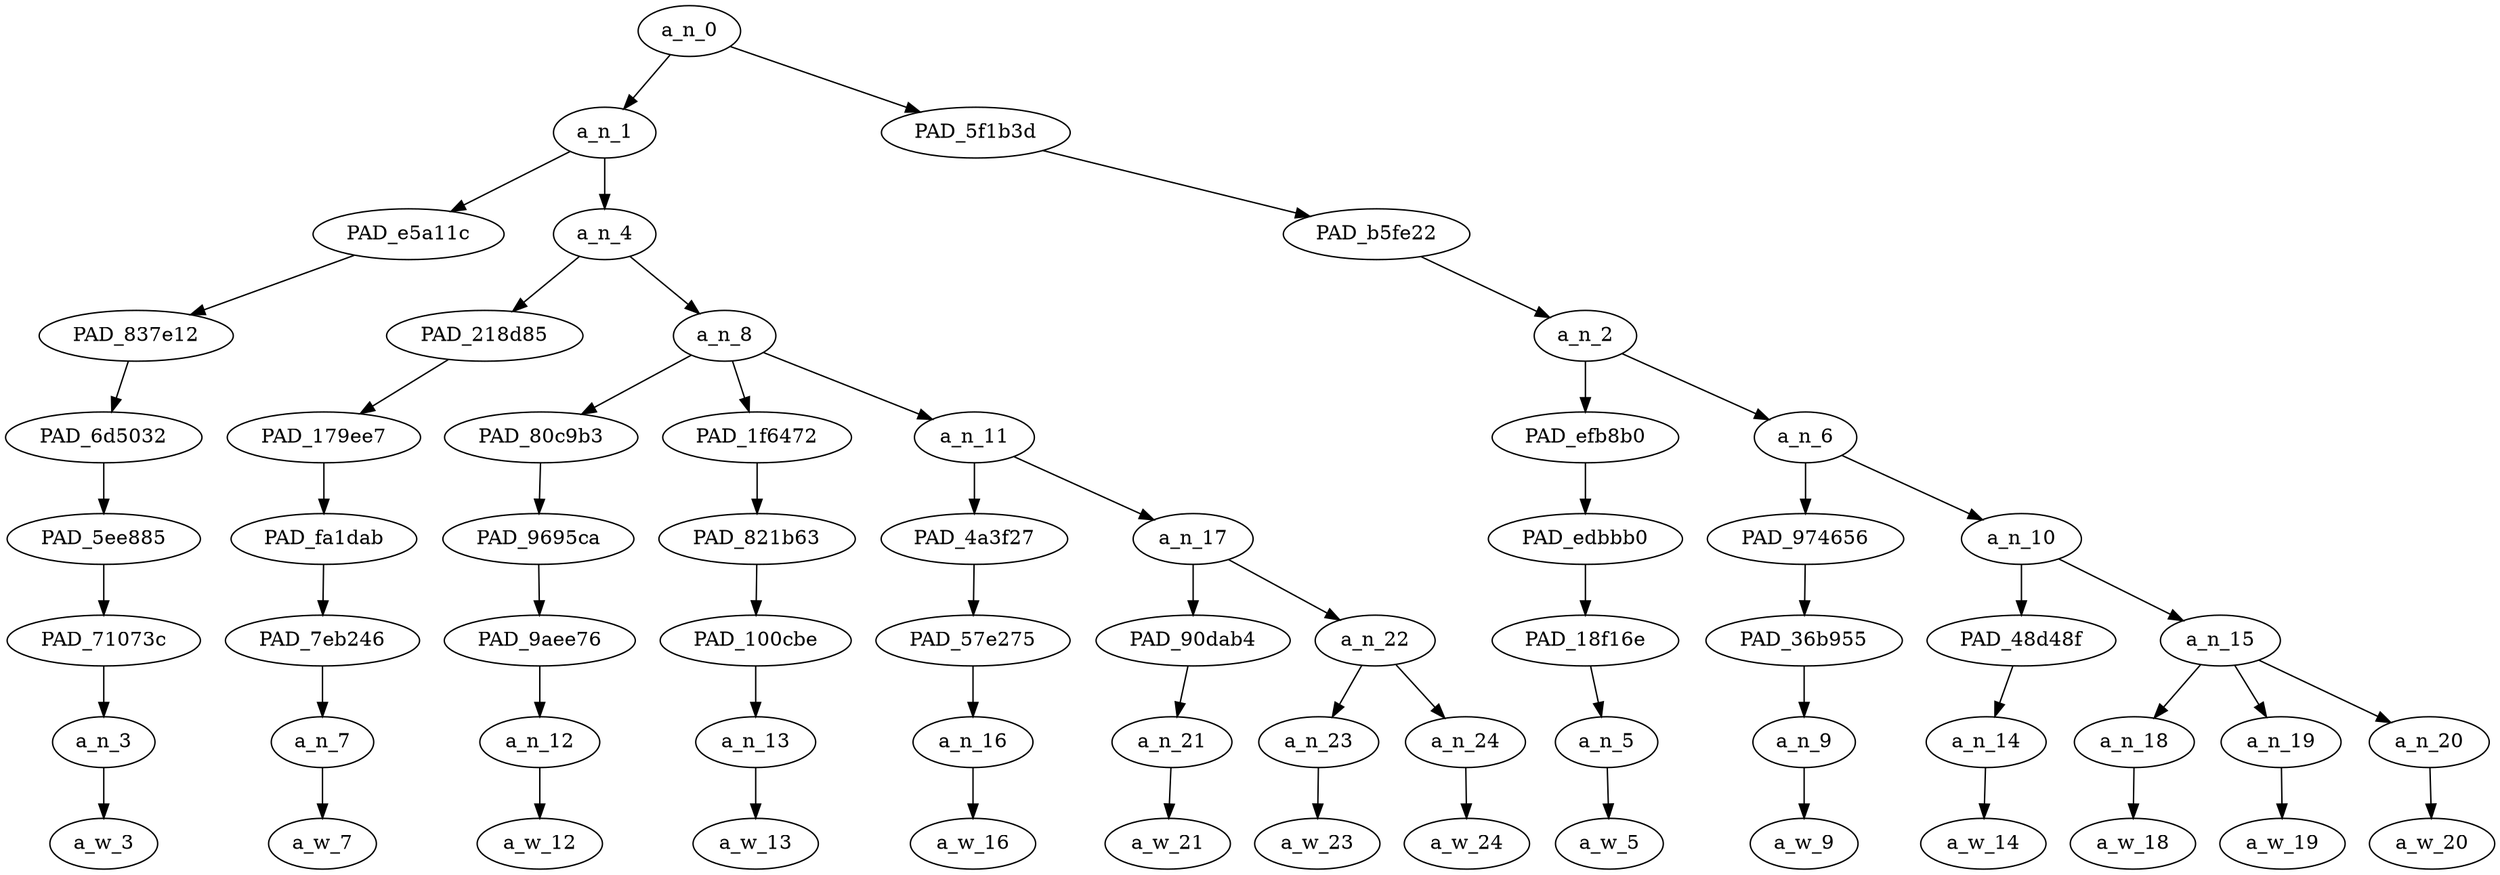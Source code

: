 strict digraph "" {
	a_n_0	[div_dir=1,
		index=0,
		level=8,
		pos="5.286458333333333,8!",
		text_span="[0, 1, 2, 3, 4, 5, 6, 7, 8, 9, 10, 11, 12, 13]",
		value=1.00000000];
	a_n_1	[div_dir=1,
		index=0,
		level=7,
		pos="1.5729166666666667,7!",
		text_span="[0, 1, 2, 3, 4, 5, 6, 7]",
		value=0.73948038];
	a_n_0 -> a_n_1;
	PAD_5f1b3d	[div_dir=1,
		index=1,
		level=7,
		pos="9.0,7!",
		text_span="[8, 9, 10, 11, 12, 13]",
		value=0.26034595];
	a_n_0 -> PAD_5f1b3d;
	PAD_e5a11c	[div_dir=-1,
		index=0,
		level=6,
		pos="0.0,6!",
		text_span="[0]",
		value=0.06028646];
	a_n_1 -> PAD_e5a11c;
	a_n_4	[div_dir=1,
		index=1,
		level=6,
		pos="3.1458333333333335,6!",
		text_span="[1, 2, 3, 4, 5, 6, 7]",
		value=0.67914312];
	a_n_1 -> a_n_4;
	PAD_837e12	[div_dir=-1,
		index=0,
		level=5,
		pos="0.0,5!",
		text_span="[0]",
		value=0.06028646];
	PAD_e5a11c -> PAD_837e12;
	PAD_6d5032	[div_dir=-1,
		index=0,
		level=4,
		pos="0.0,4!",
		text_span="[0]",
		value=0.06028646];
	PAD_837e12 -> PAD_6d5032;
	PAD_5ee885	[div_dir=-1,
		index=0,
		level=3,
		pos="0.0,3!",
		text_span="[0]",
		value=0.06028646];
	PAD_6d5032 -> PAD_5ee885;
	PAD_71073c	[div_dir=-1,
		index=0,
		level=2,
		pos="0.0,2!",
		text_span="[0]",
		value=0.06028646];
	PAD_5ee885 -> PAD_71073c;
	a_n_3	[div_dir=-1,
		index=0,
		level=1,
		pos="0.0,1!",
		text_span="[0]",
		value=0.06028646];
	PAD_71073c -> a_n_3;
	a_w_3	[div_dir=0,
		index=0,
		level=0,
		pos="0,0!",
		text_span="[0]",
		value=because];
	a_n_3 -> a_w_3;
	PAD_218d85	[div_dir=1,
		index=1,
		level=5,
		pos="1.0,5!",
		text_span="[1]",
		value=0.06105763];
	a_n_4 -> PAD_218d85;
	a_n_8	[div_dir=1,
		index=2,
		level=5,
		pos="5.291666666666667,5!",
		text_span="[2, 3, 4, 5, 6, 7]",
		value=0.61797209];
	a_n_4 -> a_n_8;
	PAD_179ee7	[div_dir=1,
		index=1,
		level=4,
		pos="1.0,4!",
		text_span="[1]",
		value=0.06105763];
	PAD_218d85 -> PAD_179ee7;
	PAD_fa1dab	[div_dir=1,
		index=1,
		level=3,
		pos="1.0,3!",
		text_span="[1]",
		value=0.06105763];
	PAD_179ee7 -> PAD_fa1dab;
	PAD_7eb246	[div_dir=1,
		index=1,
		level=2,
		pos="1.0,2!",
		text_span="[1]",
		value=0.06105763];
	PAD_fa1dab -> PAD_7eb246;
	a_n_7	[div_dir=1,
		index=1,
		level=1,
		pos="1.0,1!",
		text_span="[1]",
		value=0.06105763];
	PAD_7eb246 -> a_n_7;
	a_w_7	[div_dir=0,
		index=1,
		level=0,
		pos="1,0!",
		text_span="[1]",
		value=e];
	a_n_7 -> a_w_7;
	PAD_80c9b3	[div_dir=1,
		index=3,
		level=4,
		pos="6.0,4!",
		text_span="[6]",
		value=0.04995265];
	a_n_8 -> PAD_80c9b3;
	PAD_1f6472	[div_dir=-1,
		index=4,
		level=4,
		pos="7.0,4!",
		text_span="[7]",
		value=0.06645366];
	a_n_8 -> PAD_1f6472;
	a_n_11	[div_dir=1,
		index=2,
		level=4,
		pos="2.875,4!",
		text_span="[2, 3, 4, 5]",
		value=0.50148283];
	a_n_8 -> a_n_11;
	PAD_9695ca	[div_dir=1,
		index=4,
		level=3,
		pos="6.0,3!",
		text_span="[6]",
		value=0.04995265];
	PAD_80c9b3 -> PAD_9695ca;
	PAD_9aee76	[div_dir=1,
		index=5,
		level=2,
		pos="6.0,2!",
		text_span="[6]",
		value=0.04995265];
	PAD_9695ca -> PAD_9aee76;
	a_n_12	[div_dir=1,
		index=6,
		level=1,
		pos="6.0,1!",
		text_span="[6]",
		value=0.04995265];
	PAD_9aee76 -> a_n_12;
	a_w_12	[div_dir=0,
		index=6,
		level=0,
		pos="6,0!",
		text_span="[6]",
		value=and];
	a_n_12 -> a_w_12;
	PAD_821b63	[div_dir=-1,
		index=5,
		level=3,
		pos="7.0,3!",
		text_span="[7]",
		value=0.06645366];
	PAD_1f6472 -> PAD_821b63;
	PAD_100cbe	[div_dir=-1,
		index=6,
		level=2,
		pos="7.0,2!",
		text_span="[7]",
		value=0.06645366];
	PAD_821b63 -> PAD_100cbe;
	a_n_13	[div_dir=-1,
		index=7,
		level=1,
		pos="7.0,1!",
		text_span="[7]",
		value=0.06645366];
	PAD_100cbe -> a_n_13;
	a_w_13	[div_dir=0,
		index=7,
		level=0,
		pos="7,0!",
		text_span="[7]",
		value=f];
	a_n_13 -> a_w_13;
	PAD_4a3f27	[div_dir=1,
		index=2,
		level=3,
		pos="2.0,3!",
		text_span="[2]",
		value=0.05793577];
	a_n_11 -> PAD_4a3f27;
	a_n_17	[div_dir=-1,
		index=3,
		level=3,
		pos="3.75,3!",
		text_span="[3, 4, 5]",
		value=0.44352064];
	a_n_11 -> a_n_17;
	PAD_57e275	[div_dir=1,
		index=2,
		level=2,
		pos="2.0,2!",
		text_span="[2]",
		value=0.05793577];
	PAD_4a3f27 -> PAD_57e275;
	a_n_16	[div_dir=1,
		index=2,
		level=1,
		pos="2.0,1!",
		text_span="[2]",
		value=0.05793577];
	PAD_57e275 -> a_n_16;
	a_w_16	[div_dir=0,
		index=2,
		level=0,
		pos="2,0!",
		text_span="[2]",
		value=should];
	a_n_16 -> a_w_16;
	PAD_90dab4	[div_dir=1,
		index=3,
		level=2,
		pos="3.0,2!",
		text_span="[3]",
		value=0.06109206];
	a_n_17 -> PAD_90dab4;
	a_n_22	[div_dir=-1,
		index=4,
		level=2,
		pos="4.5,2!",
		text_span="[4, 5]",
		value=0.38233827];
	a_n_17 -> a_n_22;
	a_n_21	[div_dir=1,
		index=3,
		level=1,
		pos="3.0,1!",
		text_span="[3]",
		value=0.06109206];
	PAD_90dab4 -> a_n_21;
	a_w_21	[div_dir=0,
		index=3,
		level=0,
		pos="3,0!",
		text_span="[3]",
		value=have];
	a_n_21 -> a_w_21;
	a_n_23	[div_dir=-1,
		index=4,
		level=1,
		pos="4.0,1!",
		text_span="[4]",
		value=0.17003461];
	a_n_22 -> a_n_23;
	a_n_24	[div_dir=1,
		index=5,
		level=1,
		pos="5.0,1!",
		text_span="[5]",
		value=0.21217819];
	a_n_22 -> a_n_24;
	a_w_23	[div_dir=0,
		index=4,
		level=0,
		pos="4,0!",
		text_span="[4]",
		value=bee];
	a_n_23 -> a_w_23;
	a_w_24	[div_dir=0,
		index=5,
		level=0,
		pos="5,0!",
		text_span="[5]",
		value=asians];
	a_n_24 -> a_w_24;
	PAD_b5fe22	[div_dir=1,
		index=2,
		level=6,
		pos="9.0,6!",
		text_span="[8, 9, 10, 11, 12, 13]",
		value=0.26034595];
	PAD_5f1b3d -> PAD_b5fe22;
	a_n_2	[div_dir=1,
		index=3,
		level=5,
		pos="9.0,5!",
		text_span="[8, 9, 10, 11, 12, 13]",
		value=0.26034595];
	PAD_b5fe22 -> a_n_2;
	PAD_efb8b0	[div_dir=1,
		index=5,
		level=4,
		pos="8.0,4!",
		text_span="[8]",
		value=0.04913192];
	a_n_2 -> PAD_efb8b0;
	a_n_6	[div_dir=1,
		index=6,
		level=4,
		pos="10.0,4!",
		text_span="[9, 10, 11, 12, 13]",
		value=0.21100191];
	a_n_2 -> a_n_6;
	PAD_edbbb0	[div_dir=1,
		index=6,
		level=3,
		pos="8.0,3!",
		text_span="[8]",
		value=0.04913192];
	PAD_efb8b0 -> PAD_edbbb0;
	PAD_18f16e	[div_dir=1,
		index=7,
		level=2,
		pos="8.0,2!",
		text_span="[8]",
		value=0.04913192];
	PAD_edbbb0 -> PAD_18f16e;
	a_n_5	[div_dir=1,
		index=8,
		level=1,
		pos="8.0,1!",
		text_span="[8]",
		value=0.04913192];
	PAD_18f16e -> a_n_5;
	a_w_5	[div_dir=0,
		index=8,
		level=0,
		pos="8,0!",
		text_span="[8]",
		value=should1];
	a_n_5 -> a_w_5;
	PAD_974656	[div_dir=1,
		index=7,
		level=3,
		pos="9.0,3!",
		text_span="[9]",
		value=0.03497609];
	a_n_6 -> PAD_974656;
	a_n_10	[div_dir=1,
		index=8,
		level=3,
		pos="11.0,3!",
		text_span="[10, 11, 12, 13]",
		value=0.17587081];
	a_n_6 -> a_n_10;
	PAD_36b955	[div_dir=1,
		index=8,
		level=2,
		pos="9.0,2!",
		text_span="[9]",
		value=0.03497609];
	PAD_974656 -> PAD_36b955;
	a_n_9	[div_dir=1,
		index=9,
		level=1,
		pos="9.0,1!",
		text_span="[9]",
		value=0.03497609];
	PAD_36b955 -> a_n_9;
	a_w_9	[div_dir=0,
		index=9,
		level=0,
		pos="9,0!",
		text_span="[9]",
		value=have1];
	a_n_9 -> a_w_9;
	PAD_48d48f	[div_dir=1,
		index=9,
		level=2,
		pos="10.0,2!",
		text_span="[10]",
		value=0.03917026];
	a_n_10 -> PAD_48d48f;
	a_n_15	[div_dir=1,
		index=10,
		level=2,
		pos="12.0,2!",
		text_span="[11, 12, 13]",
		value=0.13657036];
	a_n_10 -> a_n_15;
	a_n_14	[div_dir=1,
		index=10,
		level=1,
		pos="10.0,1!",
		text_span="[10]",
		value=0.03917026];
	PAD_48d48f -> a_n_14;
	a_w_14	[div_dir=0,
		index=10,
		level=0,
		pos="10,0!",
		text_span="[10]",
		value=been];
	a_n_14 -> a_w_14;
	a_n_18	[div_dir=1,
		index=11,
		level=1,
		pos="11.0,1!",
		text_span="[11]",
		value=0.03712695];
	a_n_15 -> a_n_18;
	a_n_19	[div_dir=-1,
		index=12,
		level=1,
		pos="12.0,1!",
		text_span="[12]",
		value=0.03400898];
	a_n_15 -> a_n_19;
	a_n_20	[div_dir=1,
		index=13,
		level=1,
		pos="13.0,1!",
		text_span="[13]",
		value=0.06532953];
	a_n_15 -> a_n_20;
	a_w_18	[div_dir=0,
		index=11,
		level=0,
		pos="11,0!",
		text_span="[11]",
		value=all];
	a_n_18 -> a_w_18;
	a_w_19	[div_dir=0,
		index=12,
		level=0,
		pos="12,0!",
		text_span="[12]",
		value=the];
	a_n_19 -> a_w_19;
	a_w_20	[div_dir=0,
		index=13,
		level=0,
		pos="13,0!",
		text_span="[13]",
		value=above];
	a_n_20 -> a_w_20;
}
